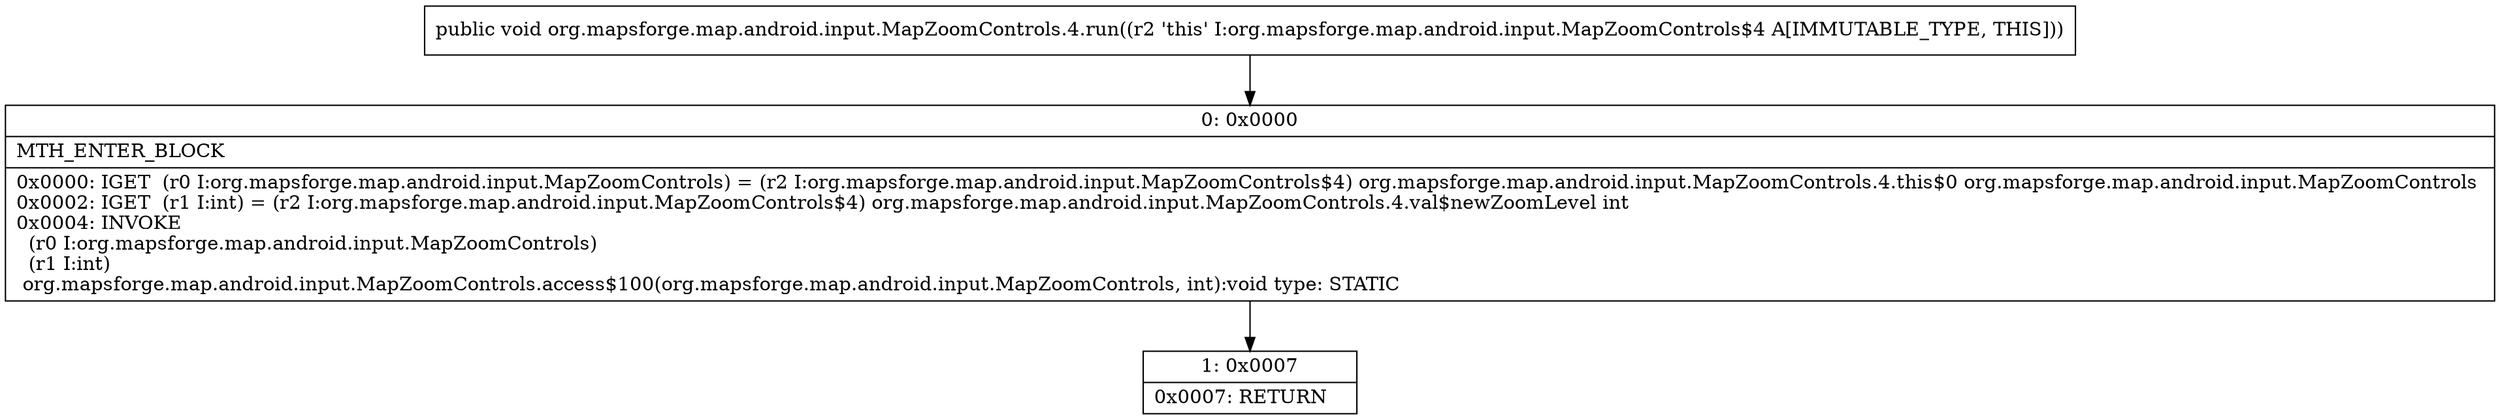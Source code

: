 digraph "CFG fororg.mapsforge.map.android.input.MapZoomControls.4.run()V" {
Node_0 [shape=record,label="{0\:\ 0x0000|MTH_ENTER_BLOCK\l|0x0000: IGET  (r0 I:org.mapsforge.map.android.input.MapZoomControls) = (r2 I:org.mapsforge.map.android.input.MapZoomControls$4) org.mapsforge.map.android.input.MapZoomControls.4.this$0 org.mapsforge.map.android.input.MapZoomControls \l0x0002: IGET  (r1 I:int) = (r2 I:org.mapsforge.map.android.input.MapZoomControls$4) org.mapsforge.map.android.input.MapZoomControls.4.val$newZoomLevel int \l0x0004: INVOKE  \l  (r0 I:org.mapsforge.map.android.input.MapZoomControls)\l  (r1 I:int)\l org.mapsforge.map.android.input.MapZoomControls.access$100(org.mapsforge.map.android.input.MapZoomControls, int):void type: STATIC \l}"];
Node_1 [shape=record,label="{1\:\ 0x0007|0x0007: RETURN   \l}"];
MethodNode[shape=record,label="{public void org.mapsforge.map.android.input.MapZoomControls.4.run((r2 'this' I:org.mapsforge.map.android.input.MapZoomControls$4 A[IMMUTABLE_TYPE, THIS])) }"];
MethodNode -> Node_0;
Node_0 -> Node_1;
}

